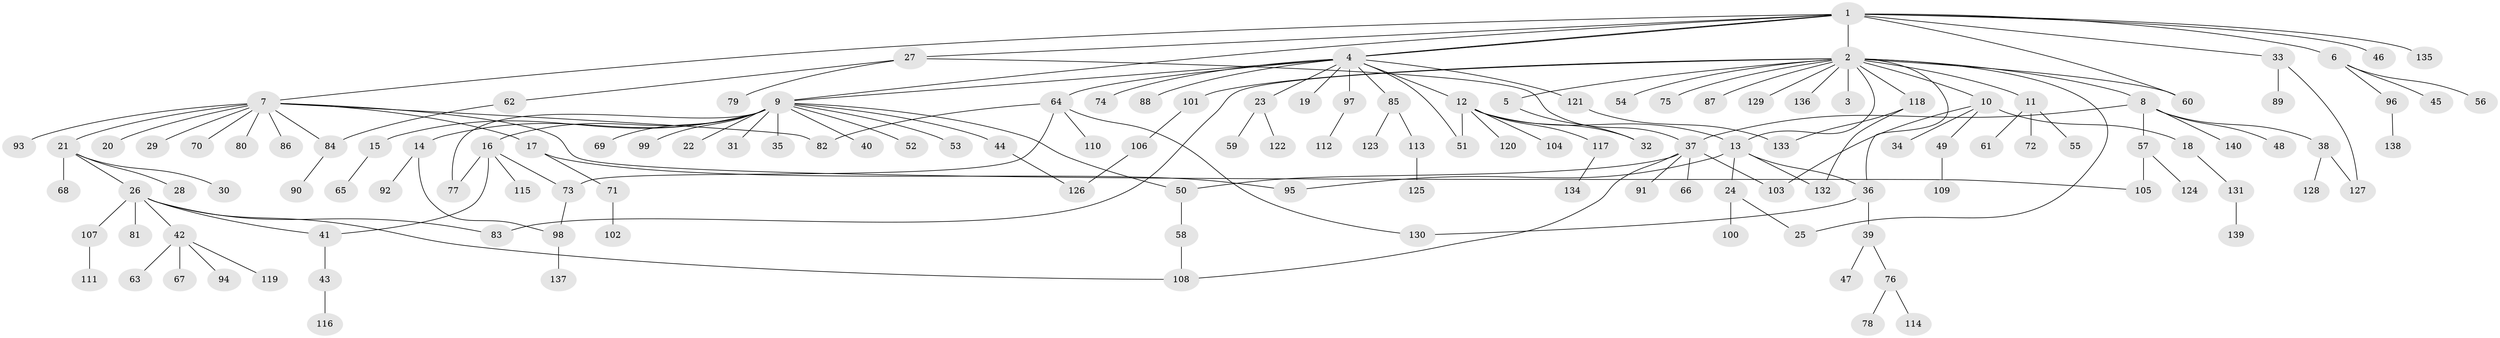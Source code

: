 // coarse degree distribution, {23: 0.023809523809523808, 14: 0.023809523809523808, 2: 0.19047619047619047, 1: 0.5476190476190477, 12: 0.023809523809523808, 5: 0.047619047619047616, 8: 0.023809523809523808, 3: 0.09523809523809523, 6: 0.023809523809523808}
// Generated by graph-tools (version 1.1) at 2025/18/03/04/25 18:18:17]
// undirected, 140 vertices, 166 edges
graph export_dot {
graph [start="1"]
  node [color=gray90,style=filled];
  1;
  2;
  3;
  4;
  5;
  6;
  7;
  8;
  9;
  10;
  11;
  12;
  13;
  14;
  15;
  16;
  17;
  18;
  19;
  20;
  21;
  22;
  23;
  24;
  25;
  26;
  27;
  28;
  29;
  30;
  31;
  32;
  33;
  34;
  35;
  36;
  37;
  38;
  39;
  40;
  41;
  42;
  43;
  44;
  45;
  46;
  47;
  48;
  49;
  50;
  51;
  52;
  53;
  54;
  55;
  56;
  57;
  58;
  59;
  60;
  61;
  62;
  63;
  64;
  65;
  66;
  67;
  68;
  69;
  70;
  71;
  72;
  73;
  74;
  75;
  76;
  77;
  78;
  79;
  80;
  81;
  82;
  83;
  84;
  85;
  86;
  87;
  88;
  89;
  90;
  91;
  92;
  93;
  94;
  95;
  96;
  97;
  98;
  99;
  100;
  101;
  102;
  103;
  104;
  105;
  106;
  107;
  108;
  109;
  110;
  111;
  112;
  113;
  114;
  115;
  116;
  117;
  118;
  119;
  120;
  121;
  122;
  123;
  124;
  125;
  126;
  127;
  128;
  129;
  130;
  131;
  132;
  133;
  134;
  135;
  136;
  137;
  138;
  139;
  140;
  1 -- 2;
  1 -- 4;
  1 -- 4;
  1 -- 6;
  1 -- 7;
  1 -- 9;
  1 -- 27;
  1 -- 33;
  1 -- 46;
  1 -- 60;
  1 -- 135;
  2 -- 3;
  2 -- 5;
  2 -- 8;
  2 -- 10;
  2 -- 11;
  2 -- 13;
  2 -- 25;
  2 -- 36;
  2 -- 54;
  2 -- 60;
  2 -- 75;
  2 -- 83;
  2 -- 87;
  2 -- 101;
  2 -- 118;
  2 -- 129;
  2 -- 136;
  4 -- 9;
  4 -- 12;
  4 -- 19;
  4 -- 23;
  4 -- 51;
  4 -- 64;
  4 -- 74;
  4 -- 85;
  4 -- 88;
  4 -- 97;
  4 -- 121;
  5 -- 32;
  6 -- 45;
  6 -- 56;
  6 -- 96;
  7 -- 17;
  7 -- 20;
  7 -- 21;
  7 -- 29;
  7 -- 70;
  7 -- 80;
  7 -- 82;
  7 -- 84;
  7 -- 86;
  7 -- 93;
  7 -- 105;
  8 -- 37;
  8 -- 38;
  8 -- 48;
  8 -- 57;
  8 -- 140;
  9 -- 14;
  9 -- 15;
  9 -- 16;
  9 -- 22;
  9 -- 31;
  9 -- 35;
  9 -- 40;
  9 -- 44;
  9 -- 50;
  9 -- 52;
  9 -- 53;
  9 -- 69;
  9 -- 77;
  9 -- 99;
  10 -- 18;
  10 -- 34;
  10 -- 49;
  10 -- 103;
  11 -- 55;
  11 -- 61;
  11 -- 72;
  12 -- 13;
  12 -- 32;
  12 -- 51;
  12 -- 104;
  12 -- 117;
  12 -- 120;
  13 -- 24;
  13 -- 36;
  13 -- 95;
  13 -- 132;
  14 -- 92;
  14 -- 98;
  15 -- 65;
  16 -- 41;
  16 -- 73;
  16 -- 77;
  16 -- 115;
  17 -- 71;
  17 -- 95;
  18 -- 131;
  21 -- 26;
  21 -- 28;
  21 -- 30;
  21 -- 68;
  23 -- 59;
  23 -- 122;
  24 -- 25;
  24 -- 100;
  26 -- 41;
  26 -- 42;
  26 -- 81;
  26 -- 83;
  26 -- 107;
  26 -- 108;
  27 -- 37;
  27 -- 62;
  27 -- 79;
  33 -- 89;
  33 -- 127;
  36 -- 39;
  36 -- 130;
  37 -- 50;
  37 -- 66;
  37 -- 91;
  37 -- 103;
  37 -- 108;
  38 -- 127;
  38 -- 128;
  39 -- 47;
  39 -- 76;
  41 -- 43;
  42 -- 63;
  42 -- 67;
  42 -- 94;
  42 -- 119;
  43 -- 116;
  44 -- 126;
  49 -- 109;
  50 -- 58;
  57 -- 105;
  57 -- 124;
  58 -- 108;
  62 -- 84;
  64 -- 73;
  64 -- 82;
  64 -- 110;
  64 -- 130;
  71 -- 102;
  73 -- 98;
  76 -- 78;
  76 -- 114;
  84 -- 90;
  85 -- 113;
  85 -- 123;
  96 -- 138;
  97 -- 112;
  98 -- 137;
  101 -- 106;
  106 -- 126;
  107 -- 111;
  113 -- 125;
  117 -- 134;
  118 -- 132;
  118 -- 133;
  121 -- 133;
  131 -- 139;
}
